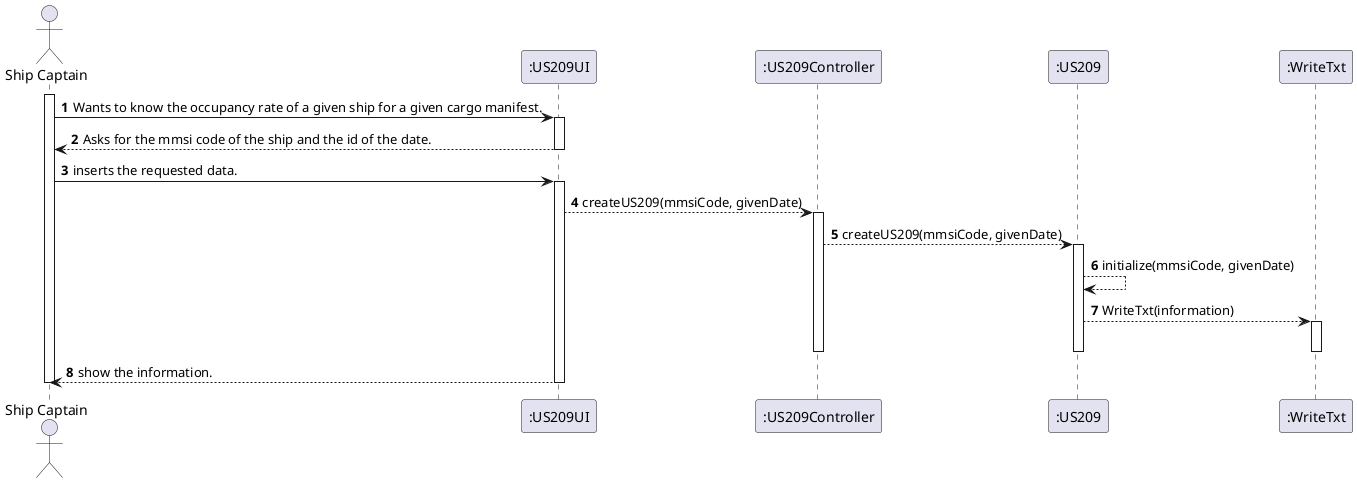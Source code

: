 @startuml
autonumber

actor "Ship Captain" as SC

participant ":US209UI" as UI
participant ":US209Controller" as CTR
participant ":US209" as US9
participant ":WriteTxt" as TXT

activate SC

SC -> UI: Wants to know the occupancy rate of a given ship for a given cargo manifest.
activate UI
UI --> SC: Asks for the mmsi code of the ship and the id of the date.
deactivate UI
SC -> UI: inserts the requested data.

activate UI
UI --> CTR: createUS209(mmsiCode, givenDate)
activate CTR

CTR --> US9: createUS209(mmsiCode, givenDate)
activate US9

US9 --> US9: initialize(mmsiCode, givenDate)

US9 --> TXT: WriteTxt(information)
activate TXT
deactivate TXT
deactivate US9
deactivate CTR

UI --> SC: show the information.
deactivate UI
deactivate SC

@enduml